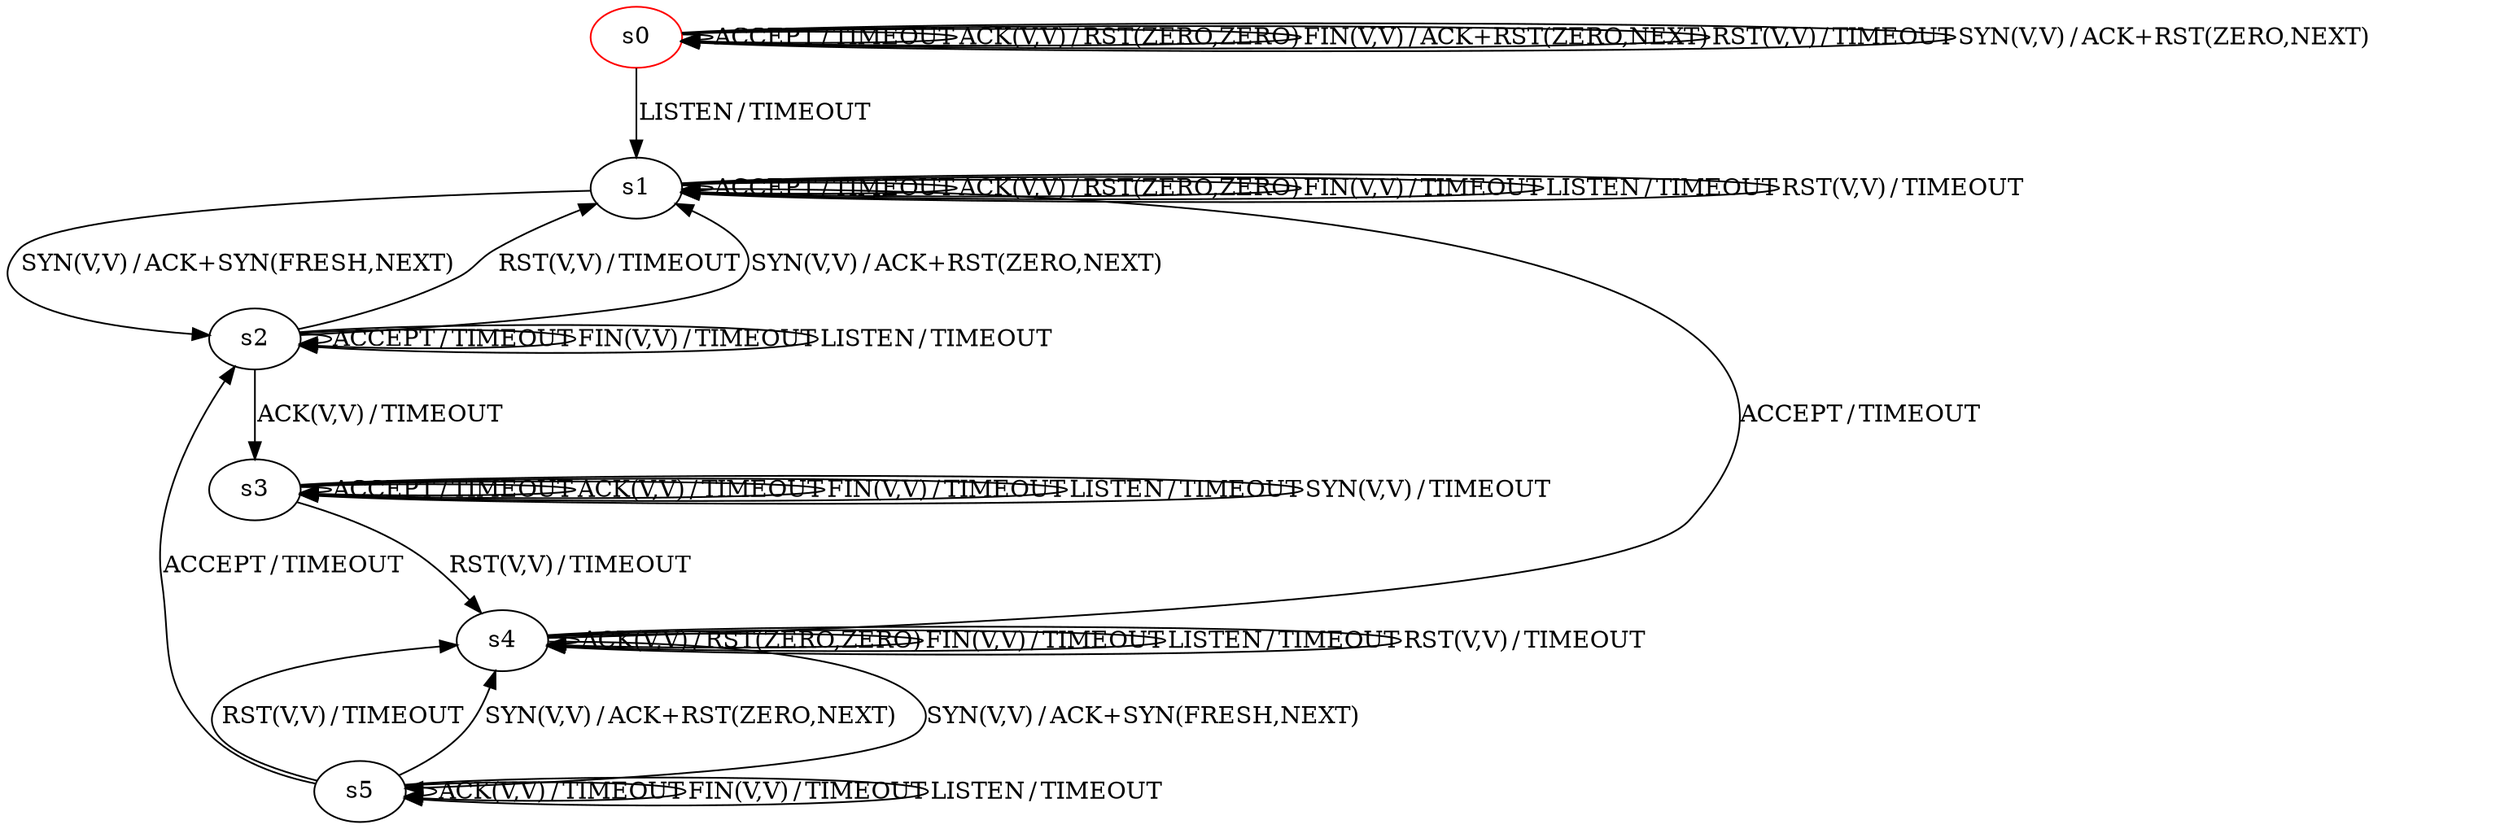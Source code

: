 digraph G {
label=""
s0 [color="red"]
s1
s2
s3
s4
s5
s0 [label="s0"];
s0 -> s0[label=<<table border="0" cellpadding="1" cellspacing="0"><tr><td>ACCEPT</td><td>/</td><td>TIMEOUT</td></tr></table>>]
s0 -> s0[label=<<table border="0" cellpadding="1" cellspacing="0"><tr><td>ACK(V,V)</td><td>/</td><td>RST(ZERO,ZERO)</td></tr></table>>]
s0 -> s0[label=<<table border="0" cellpadding="1" cellspacing="0"><tr><td>FIN(V,V)</td><td>/</td><td>ACK+RST(ZERO,NEXT)</td></tr></table>>]
s0 -> s1[label=<<table border="0" cellpadding="1" cellspacing="0"><tr><td>LISTEN</td><td>/</td><td>TIMEOUT</td></tr></table>>]
s0 -> s0[label=<<table border="0" cellpadding="1" cellspacing="0"><tr><td>RST(V,V)</td><td>/</td><td>TIMEOUT</td></tr></table>>]
s0 -> s0[label=<<table border="0" cellpadding="1" cellspacing="0"><tr><td>SYN(V,V)</td><td>/</td><td>ACK+RST(ZERO,NEXT)</td></tr></table>>]
s1 [label="s1"];
s1 -> s1[label=<<table border="0" cellpadding="1" cellspacing="0"><tr><td>ACCEPT</td><td>/</td><td>TIMEOUT</td></tr></table>>]
s1 -> s1[label=<<table border="0" cellpadding="1" cellspacing="0"><tr><td>ACK(V,V)</td><td>/</td><td>RST(ZERO,ZERO)</td></tr></table>>]
s1 -> s1[label=<<table border="0" cellpadding="1" cellspacing="0"><tr><td>FIN(V,V)</td><td>/</td><td>TIMEOUT</td></tr></table>>]
s1 -> s1[label=<<table border="0" cellpadding="1" cellspacing="0"><tr><td>LISTEN</td><td>/</td><td>TIMEOUT</td></tr></table>>]
s1 -> s1[label=<<table border="0" cellpadding="1" cellspacing="0"><tr><td>RST(V,V)</td><td>/</td><td>TIMEOUT</td></tr></table>>]
s1 -> s2[label=<<table border="0" cellpadding="1" cellspacing="0"><tr><td>SYN(V,V)</td><td>/</td><td>ACK+SYN(FRESH,NEXT)</td></tr></table>>]
s2 [label="s2"];
s2 -> s2[label=<<table border="0" cellpadding="1" cellspacing="0"><tr><td>ACCEPT</td><td>/</td><td>TIMEOUT</td></tr></table>>]
s2 -> s3[label=<<table border="0" cellpadding="1" cellspacing="0"><tr><td>ACK(V,V)</td><td>/</td><td>TIMEOUT</td></tr></table>>]
s2 -> s2[label=<<table border="0" cellpadding="1" cellspacing="0"><tr><td>FIN(V,V)</td><td>/</td><td>TIMEOUT</td></tr></table>>]
s2 -> s2[label=<<table border="0" cellpadding="1" cellspacing="0"><tr><td>LISTEN</td><td>/</td><td>TIMEOUT</td></tr></table>>]
s2 -> s1[label=<<table border="0" cellpadding="1" cellspacing="0"><tr><td>RST(V,V)</td><td>/</td><td>TIMEOUT</td></tr></table>>]
s2 -> s1[label=<<table border="0" cellpadding="1" cellspacing="0"><tr><td>SYN(V,V)</td><td>/</td><td>ACK+RST(ZERO,NEXT)</td></tr></table>>]
s3 [label="s3"];
s3 -> s3[label=<<table border="0" cellpadding="1" cellspacing="0"><tr><td>ACCEPT</td><td>/</td><td>TIMEOUT</td></tr></table>>]
s3 -> s3[label=<<table border="0" cellpadding="1" cellspacing="0"><tr><td>ACK(V,V)</td><td>/</td><td>TIMEOUT</td></tr></table>>]
s3 -> s3[label=<<table border="0" cellpadding="1" cellspacing="0"><tr><td>FIN(V,V)</td><td>/</td><td>TIMEOUT</td></tr></table>>]
s3 -> s3[label=<<table border="0" cellpadding="1" cellspacing="0"><tr><td>LISTEN</td><td>/</td><td>TIMEOUT</td></tr></table>>]
s3 -> s4[label=<<table border="0" cellpadding="1" cellspacing="0"><tr><td>RST(V,V)</td><td>/</td><td>TIMEOUT</td></tr></table>>]
s3 -> s3[label=<<table border="0" cellpadding="1" cellspacing="0"><tr><td>SYN(V,V)</td><td>/</td><td>TIMEOUT</td></tr></table>>]
s4 [label="s4"];
s4 -> s1[label=<<table border="0" cellpadding="1" cellspacing="0"><tr><td>ACCEPT</td><td>/</td><td>TIMEOUT</td></tr></table>>]
s4 -> s4[label=<<table border="0" cellpadding="1" cellspacing="0"><tr><td>ACK(V,V)</td><td>/</td><td>RST(ZERO,ZERO)</td></tr></table>>]
s4 -> s4[label=<<table border="0" cellpadding="1" cellspacing="0"><tr><td>FIN(V,V)</td><td>/</td><td>TIMEOUT</td></tr></table>>]
s4 -> s4[label=<<table border="0" cellpadding="1" cellspacing="0"><tr><td>LISTEN</td><td>/</td><td>TIMEOUT</td></tr></table>>]
s4 -> s4[label=<<table border="0" cellpadding="1" cellspacing="0"><tr><td>RST(V,V)</td><td>/</td><td>TIMEOUT</td></tr></table>>]
s4 -> s5[label=<<table border="0" cellpadding="1" cellspacing="0"><tr><td>SYN(V,V)</td><td>/</td><td>ACK+SYN(FRESH,NEXT)</td></tr></table>>]
s5 [label="s5"];
s5 -> s2[label=<<table border="0" cellpadding="1" cellspacing="0"><tr><td>ACCEPT</td><td>/</td><td>TIMEOUT</td></tr></table>>]
s5 -> s5[label=<<table border="0" cellpadding="1" cellspacing="0"><tr><td>ACK(V,V)</td><td>/</td><td>TIMEOUT</td></tr></table>>]
s5 -> s5[label=<<table border="0" cellpadding="1" cellspacing="0"><tr><td>FIN(V,V)</td><td>/</td><td>TIMEOUT</td></tr></table>>]
s5 -> s5[label=<<table border="0" cellpadding="1" cellspacing="0"><tr><td>LISTEN</td><td>/</td><td>TIMEOUT</td></tr></table>>]
s5 -> s4[label=<<table border="0" cellpadding="1" cellspacing="0"><tr><td>RST(V,V)</td><td>/</td><td>TIMEOUT</td></tr></table>>]
s5 -> s4[label=<<table border="0" cellpadding="1" cellspacing="0"><tr><td>SYN(V,V)</td><td>/</td><td>ACK+RST(ZERO,NEXT)</td></tr></table>>]
}

